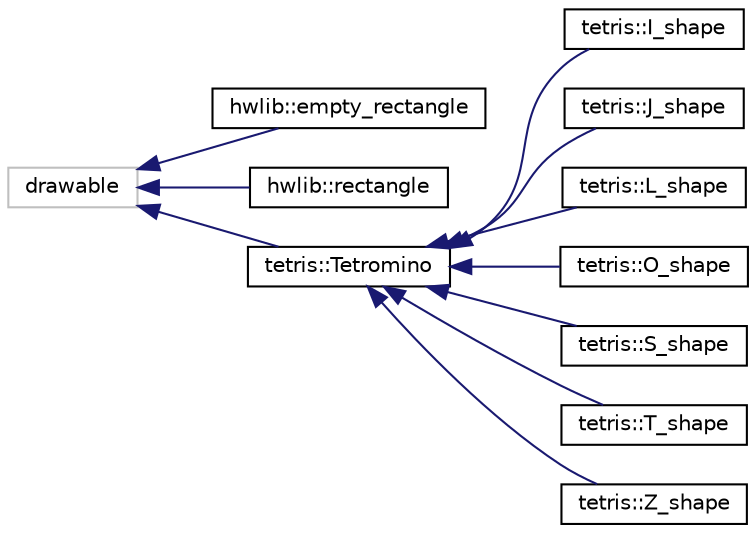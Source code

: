 digraph "Graphical Class Hierarchy"
{
  edge [fontname="Helvetica",fontsize="10",labelfontname="Helvetica",labelfontsize="10"];
  node [fontname="Helvetica",fontsize="10",shape=record];
  rankdir="LR";
  Node2 [label="drawable",height=0.2,width=0.4,color="grey75", fillcolor="white", style="filled"];
  Node2 -> Node0 [dir="back",color="midnightblue",fontsize="10",style="solid",fontname="Helvetica"];
  Node0 [label="hwlib::empty_rectangle",height=0.2,width=0.4,color="black", fillcolor="white", style="filled",URL="$classhwlib_1_1empty__rectangle.html",tooltip="hwlib empty_rectangle class "];
  Node2 -> Node4 [dir="back",color="midnightblue",fontsize="10",style="solid",fontname="Helvetica"];
  Node4 [label="hwlib::rectangle",height=0.2,width=0.4,color="black", fillcolor="white", style="filled",URL="$classhwlib_1_1rectangle.html",tooltip="hwlib rectangle class "];
  Node2 -> Node5 [dir="back",color="midnightblue",fontsize="10",style="solid",fontname="Helvetica"];
  Node5 [label="tetris::Tetromino",height=0.2,width=0.4,color="black", fillcolor="white", style="filled",URL="$classtetris_1_1Tetromino.html",tooltip="tetromino class "];
  Node5 -> Node6 [dir="back",color="midnightblue",fontsize="10",style="solid",fontname="Helvetica"];
  Node6 [label="tetris::I_shape",height=0.2,width=0.4,color="black", fillcolor="white", style="filled",URL="$classtetris_1_1I__shape.html",tooltip="I_shape class. "];
  Node5 -> Node7 [dir="back",color="midnightblue",fontsize="10",style="solid",fontname="Helvetica"];
  Node7 [label="tetris::J_shape",height=0.2,width=0.4,color="black", fillcolor="white", style="filled",URL="$classtetris_1_1J__shape.html",tooltip="J_shape class. "];
  Node5 -> Node8 [dir="back",color="midnightblue",fontsize="10",style="solid",fontname="Helvetica"];
  Node8 [label="tetris::L_shape",height=0.2,width=0.4,color="black", fillcolor="white", style="filled",URL="$classtetris_1_1L__shape.html",tooltip="L_shape class. "];
  Node5 -> Node9 [dir="back",color="midnightblue",fontsize="10",style="solid",fontname="Helvetica"];
  Node9 [label="tetris::O_shape",height=0.2,width=0.4,color="black", fillcolor="white", style="filled",URL="$classtetris_1_1O__shape.html",tooltip="O_shape class. "];
  Node5 -> Node10 [dir="back",color="midnightblue",fontsize="10",style="solid",fontname="Helvetica"];
  Node10 [label="tetris::S_shape",height=0.2,width=0.4,color="black", fillcolor="white", style="filled",URL="$classtetris_1_1S__shape.html",tooltip="S_shape class. "];
  Node5 -> Node11 [dir="back",color="midnightblue",fontsize="10",style="solid",fontname="Helvetica"];
  Node11 [label="tetris::T_shape",height=0.2,width=0.4,color="black", fillcolor="white", style="filled",URL="$classtetris_1_1T__shape.html",tooltip="T_shape class. "];
  Node5 -> Node12 [dir="back",color="midnightblue",fontsize="10",style="solid",fontname="Helvetica"];
  Node12 [label="tetris::Z_shape",height=0.2,width=0.4,color="black", fillcolor="white", style="filled",URL="$classtetris_1_1Z__shape.html",tooltip="Z_shape class. "];
}
